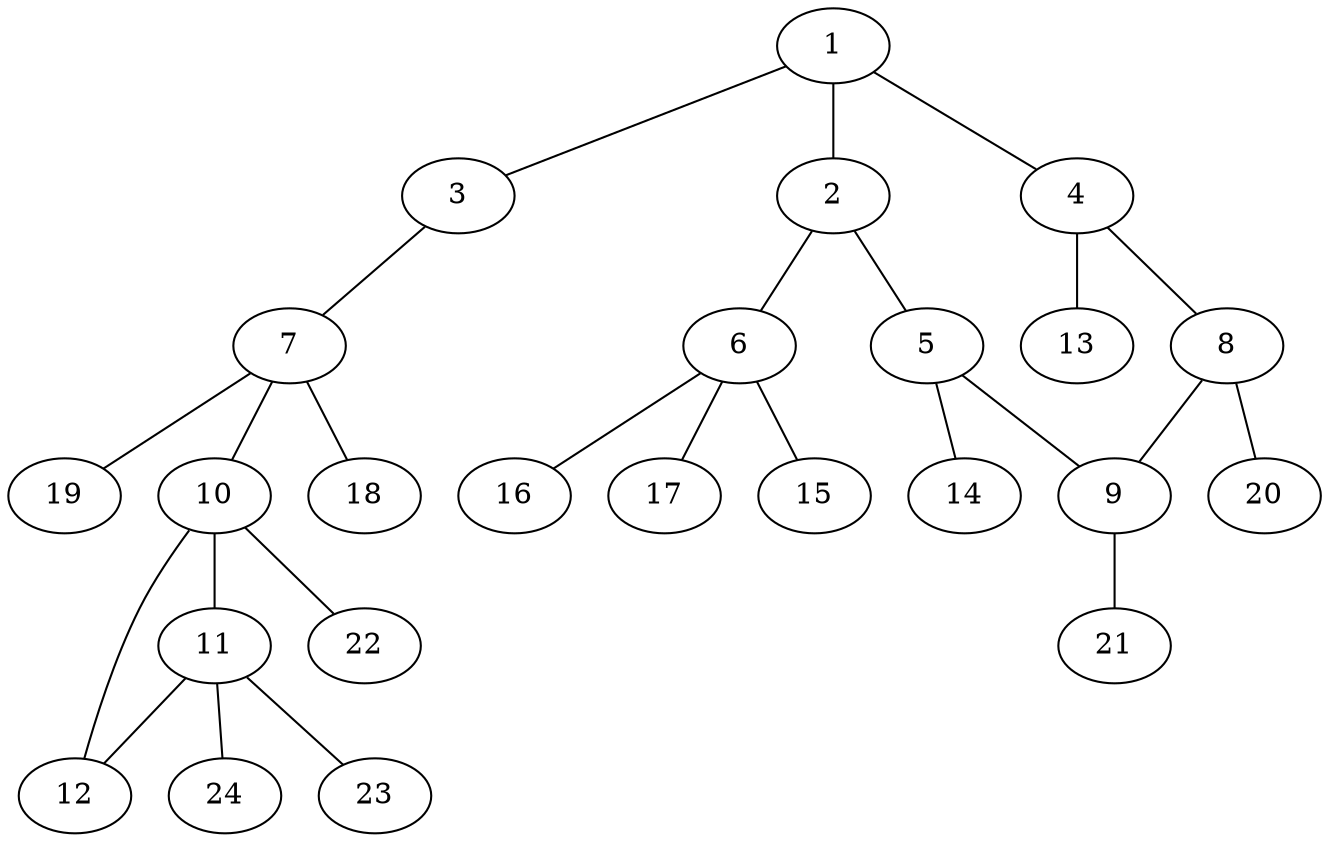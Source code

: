 graph molecule_1966 {
	1	 [chem=C];
	2	 [chem=C];
	1 -- 2	 [valence=2];
	3	 [chem=O];
	1 -- 3	 [valence=1];
	4	 [chem=C];
	1 -- 4	 [valence=1];
	5	 [chem=C];
	2 -- 5	 [valence=1];
	6	 [chem=C];
	2 -- 6	 [valence=1];
	7	 [chem=C];
	3 -- 7	 [valence=1];
	8	 [chem=C];
	4 -- 8	 [valence=2];
	13	 [chem=H];
	4 -- 13	 [valence=1];
	9	 [chem=C];
	5 -- 9	 [valence=2];
	14	 [chem=H];
	5 -- 14	 [valence=1];
	15	 [chem=H];
	6 -- 15	 [valence=1];
	16	 [chem=H];
	6 -- 16	 [valence=1];
	17	 [chem=H];
	6 -- 17	 [valence=1];
	10	 [chem=C];
	7 -- 10	 [valence=1];
	18	 [chem=H];
	7 -- 18	 [valence=1];
	19	 [chem=H];
	7 -- 19	 [valence=1];
	8 -- 9	 [valence=1];
	20	 [chem=H];
	8 -- 20	 [valence=1];
	21	 [chem=H];
	9 -- 21	 [valence=1];
	11	 [chem=C];
	10 -- 11	 [valence=1];
	12	 [chem=O];
	10 -- 12	 [valence=1];
	22	 [chem=H];
	10 -- 22	 [valence=1];
	11 -- 12	 [valence=1];
	23	 [chem=H];
	11 -- 23	 [valence=1];
	24	 [chem=H];
	11 -- 24	 [valence=1];
}
